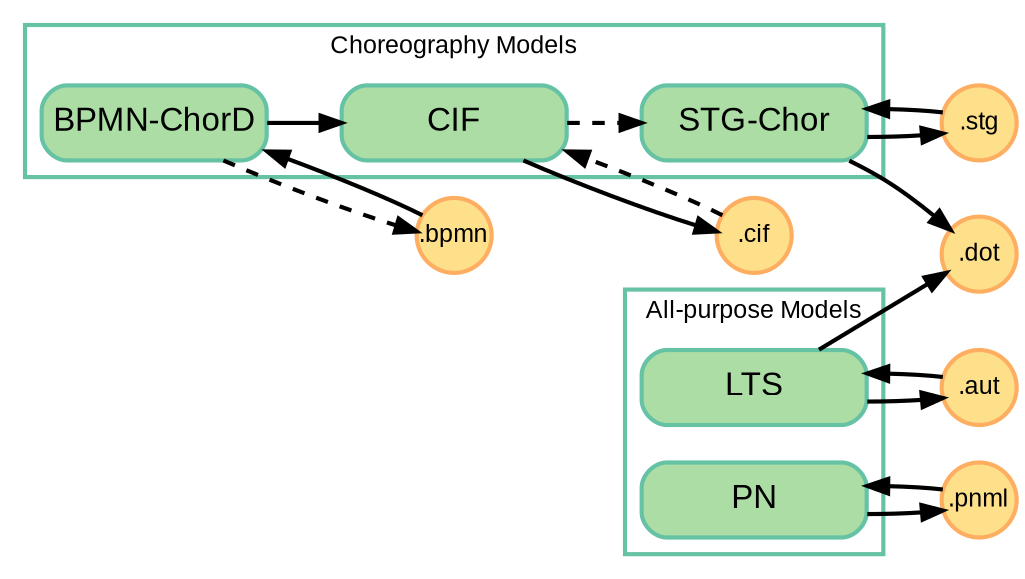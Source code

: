 digraph overview {
rankdir=LR;
fontname="Arial";
fontsize="12";
concentrate=true;
edge [style=bold, color=black];

subgraph no_cluster_models {
color = "/spectral10/8";
style = "bold";
node  [style="filled,bold,rounded", shape=box, fixedsize=true, width=1.5, fontname="Arial", fontsize="16", color="/spectral10/8", fillcolor="/spectral10/7"];

subgraph cluster_choreography_models {
label = "Choreography Models";
bpmnchord [label="BPMN-ChorD"];
cif [label="CIF"];
stgchor [label="STG-Chor"];
}

subgraph cluster_allpurpose_models {
label = "All-purpose Models";
lts [label="LTS"];
pn [label="PN"];
}

}

subgraph no_cluster_files {
label = "Files";
color = "/spectral10/4";
style = "bold";
node  [style="filled,bold", shape=circle, fixedsize=true, width=0.5, fontname="Arial", fontsize="12", color="/spectral10/4", fillcolor="/spectral10/5"];

file_bpmn [label=".bpmn"];
file_cif [label=".cif"];
file_aut [label=".aut"];
file_dot [label=".dot"];
file_pnml [label=".pnml"];
file_stg [label=".stg"];
}

bpmnchord->cif;
file_cif->cif [style="dashed,bold", color=black];
bpmnchord->file_bpmn [style="dashed,bold", color=black];
cif->stgchor [style="dashed,bold", color=black];

cif->file_cif;
file_bpmn->bpmnchord;
lts->file_aut;
file_aut->lts;
lts->file_dot;
pn->file_pnml;
file_pnml->pn;
stgchor->file_dot;
file_stg->stgchor;
stgchor->file_stg;

}